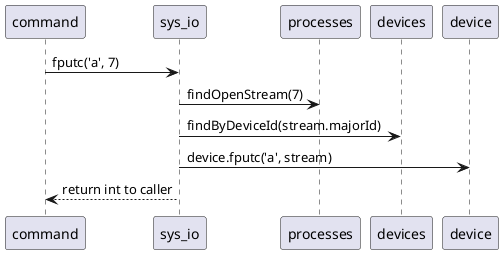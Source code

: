 @startuml

command -> sys_io : fputc('a', 7)
sys_io -> processes : findOpenStream(7)
sys_io -> devices : findByDeviceId(stream.majorId)
sys_io -> device : device.fputc('a', stream)
sys_io --> command : return int to caller


@enduml